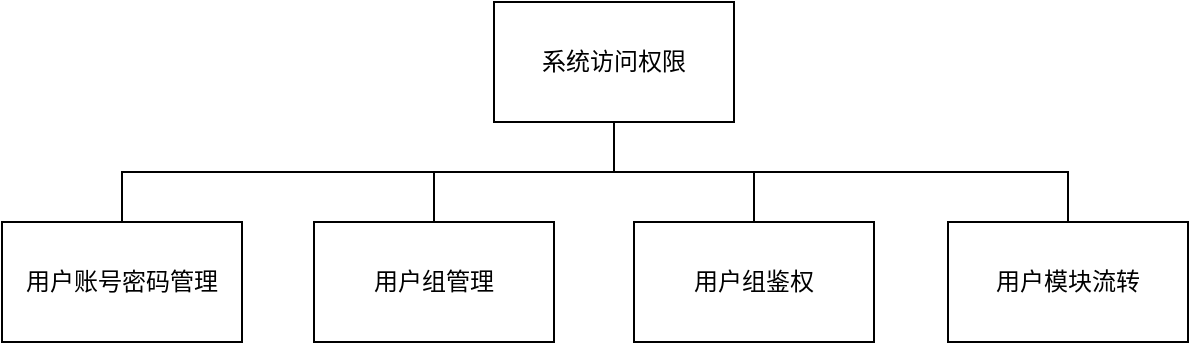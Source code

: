 <mxfile version="21.5.1" type="device">
  <diagram name="第 1 页" id="dG-HHfjcZh_IqVn4rQrE">
    <mxGraphModel dx="941" dy="692" grid="1" gridSize="10" guides="1" tooltips="1" connect="1" arrows="1" fold="1" page="1" pageScale="1" pageWidth="827" pageHeight="1169" math="0" shadow="0">
      <root>
        <mxCell id="0" />
        <mxCell id="1" parent="0" />
        <mxCell id="TukIXJ03Lk0DK614F1nP-2" style="edgeStyle=orthogonalEdgeStyle;rounded=0;orthogonalLoop=1;jettySize=auto;html=1;exitX=0.5;exitY=1;exitDx=0;exitDy=0;entryX=0.5;entryY=0;entryDx=0;entryDy=0;endArrow=none;endFill=0;" edge="1" parent="1" source="88o-NPeRRdEmhLn4B-oO-1" target="TukIXJ03Lk0DK614F1nP-1">
          <mxGeometry relative="1" as="geometry" />
        </mxCell>
        <mxCell id="TukIXJ03Lk0DK614F1nP-4" style="edgeStyle=orthogonalEdgeStyle;rounded=0;orthogonalLoop=1;jettySize=auto;html=1;exitX=0.5;exitY=1;exitDx=0;exitDy=0;endArrow=none;endFill=0;" edge="1" parent="1" source="88o-NPeRRdEmhLn4B-oO-1" target="TukIXJ03Lk0DK614F1nP-3">
          <mxGeometry relative="1" as="geometry" />
        </mxCell>
        <mxCell id="TukIXJ03Lk0DK614F1nP-7" style="edgeStyle=orthogonalEdgeStyle;rounded=0;orthogonalLoop=1;jettySize=auto;html=1;exitX=0.5;exitY=1;exitDx=0;exitDy=0;endArrow=none;endFill=0;" edge="1" parent="1" source="88o-NPeRRdEmhLn4B-oO-1" target="TukIXJ03Lk0DK614F1nP-5">
          <mxGeometry relative="1" as="geometry" />
        </mxCell>
        <mxCell id="TukIXJ03Lk0DK614F1nP-8" style="edgeStyle=orthogonalEdgeStyle;rounded=0;orthogonalLoop=1;jettySize=auto;html=1;exitX=0.5;exitY=1;exitDx=0;exitDy=0;endArrow=none;endFill=0;" edge="1" parent="1" source="88o-NPeRRdEmhLn4B-oO-1" target="TukIXJ03Lk0DK614F1nP-6">
          <mxGeometry relative="1" as="geometry" />
        </mxCell>
        <mxCell id="88o-NPeRRdEmhLn4B-oO-1" value="系统访问权限" style="rounded=0;whiteSpace=wrap;html=1;" parent="1" vertex="1">
          <mxGeometry x="480" y="90" width="120" height="60" as="geometry" />
        </mxCell>
        <mxCell id="TukIXJ03Lk0DK614F1nP-1" value="用户账号密码管理" style="rounded=0;whiteSpace=wrap;html=1;" vertex="1" parent="1">
          <mxGeometry x="234" y="200" width="120" height="60" as="geometry" />
        </mxCell>
        <mxCell id="TukIXJ03Lk0DK614F1nP-3" value="用户组管理" style="rounded=0;whiteSpace=wrap;html=1;" vertex="1" parent="1">
          <mxGeometry x="390" y="200" width="120" height="60" as="geometry" />
        </mxCell>
        <mxCell id="TukIXJ03Lk0DK614F1nP-5" value="用户组鉴权" style="rounded=0;whiteSpace=wrap;html=1;" vertex="1" parent="1">
          <mxGeometry x="550" y="200" width="120" height="60" as="geometry" />
        </mxCell>
        <mxCell id="TukIXJ03Lk0DK614F1nP-6" value="用户模块流转" style="rounded=0;whiteSpace=wrap;html=1;" vertex="1" parent="1">
          <mxGeometry x="707" y="200" width="120" height="60" as="geometry" />
        </mxCell>
      </root>
    </mxGraphModel>
  </diagram>
</mxfile>
